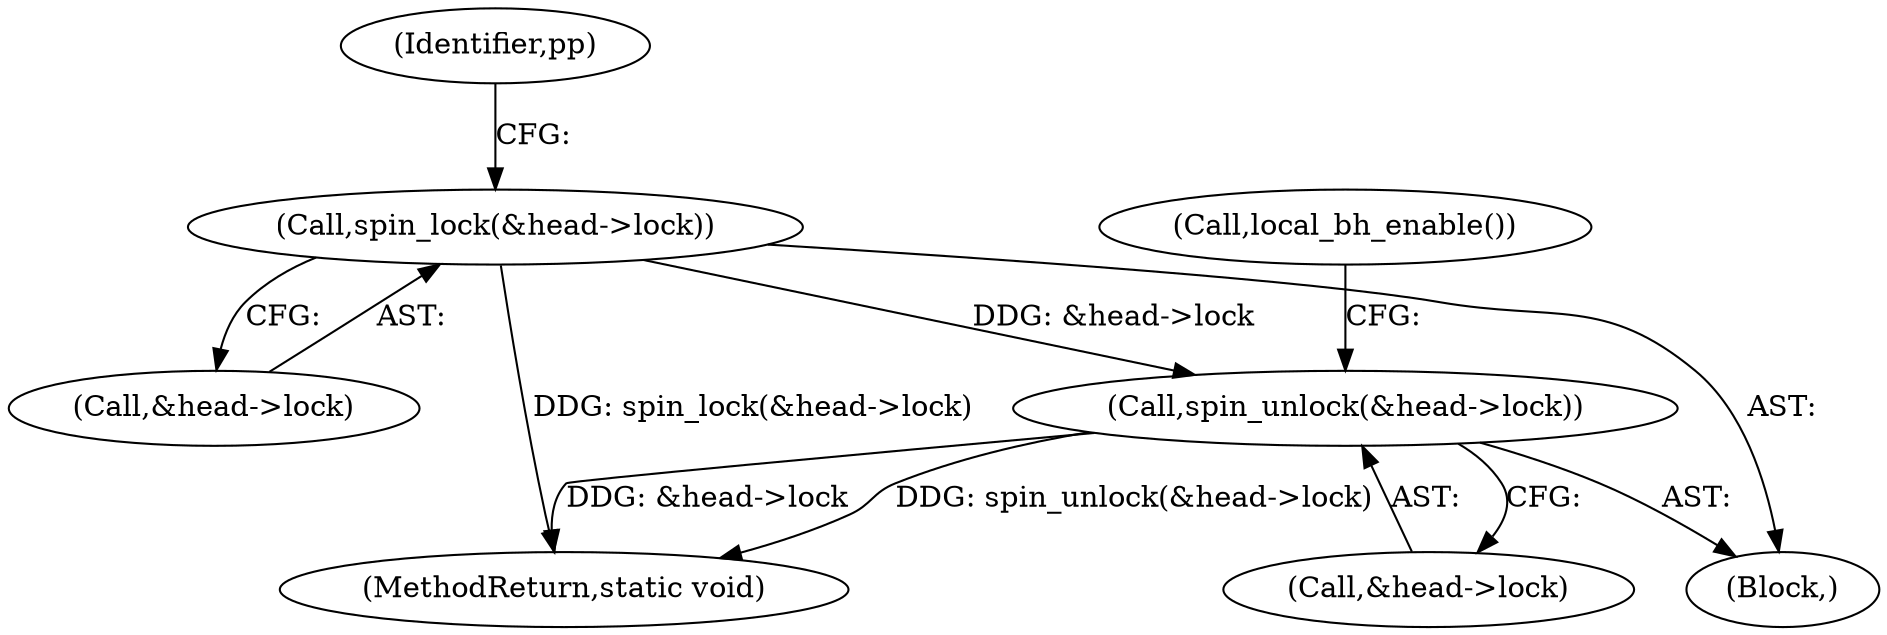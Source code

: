 digraph "0_linux_2d45a02d0166caf2627fe91897c6ffc3b19514c4_2@pointer" {
"1000181" [label="(Call,spin_lock(&head->lock))"];
"1000213" [label="(Call,spin_unlock(&head->lock))"];
"1000214" [label="(Call,&head->lock)"];
"1000119" [label="(Block,)"];
"1000379" [label="(MethodReturn,static void)"];
"1000182" [label="(Call,&head->lock)"];
"1000218" [label="(Call,local_bh_enable())"];
"1000187" [label="(Identifier,pp)"];
"1000213" [label="(Call,spin_unlock(&head->lock))"];
"1000181" [label="(Call,spin_lock(&head->lock))"];
"1000181" -> "1000119"  [label="AST: "];
"1000181" -> "1000182"  [label="CFG: "];
"1000182" -> "1000181"  [label="AST: "];
"1000187" -> "1000181"  [label="CFG: "];
"1000181" -> "1000379"  [label="DDG: spin_lock(&head->lock)"];
"1000181" -> "1000213"  [label="DDG: &head->lock"];
"1000213" -> "1000119"  [label="AST: "];
"1000213" -> "1000214"  [label="CFG: "];
"1000214" -> "1000213"  [label="AST: "];
"1000218" -> "1000213"  [label="CFG: "];
"1000213" -> "1000379"  [label="DDG: &head->lock"];
"1000213" -> "1000379"  [label="DDG: spin_unlock(&head->lock)"];
}
